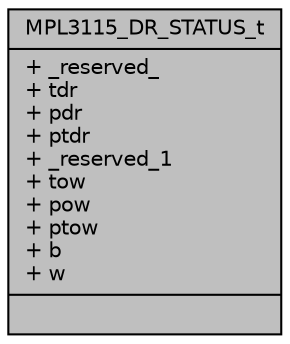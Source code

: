 digraph "MPL3115_DR_STATUS_t"
{
  edge [fontname="Helvetica",fontsize="10",labelfontname="Helvetica",labelfontsize="10"];
  node [fontname="Helvetica",fontsize="10",shape=record];
  Node1 [label="{MPL3115_DR_STATUS_t\n|+ _reserved_\l+ tdr\l+ pdr\l+ ptdr\l+ _reserved_1\l+ tow\l+ pow\l+ ptow\l+ b\l+ w\l|}",height=0.2,width=0.4,color="black", fillcolor="grey75", style="filled", fontcolor="black"];
}
